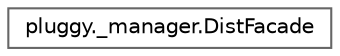 digraph "Graphical Class Hierarchy"
{
 // LATEX_PDF_SIZE
  bgcolor="transparent";
  edge [fontname=Helvetica,fontsize=10,labelfontname=Helvetica,labelfontsize=10];
  node [fontname=Helvetica,fontsize=10,shape=box,height=0.2,width=0.4];
  rankdir="LR";
  Node0 [id="Node000000",label="pluggy._manager.DistFacade",height=0.2,width=0.4,color="grey40", fillcolor="white", style="filled",URL="$classpluggy_1_1__manager_1_1_dist_facade.html",tooltip=" "];
}
